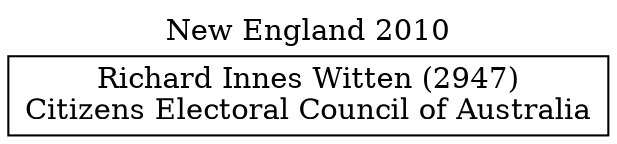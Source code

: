 // House preference flow
digraph "Richard Innes Witten (2947)_New England_2010" {
	graph [label="New England 2010" labelloc=t mclimit=10]
	node [shape=box]
	"Richard Innes Witten (2947)" [label="Richard Innes Witten (2947)
Citizens Electoral Council of Australia"]
}
